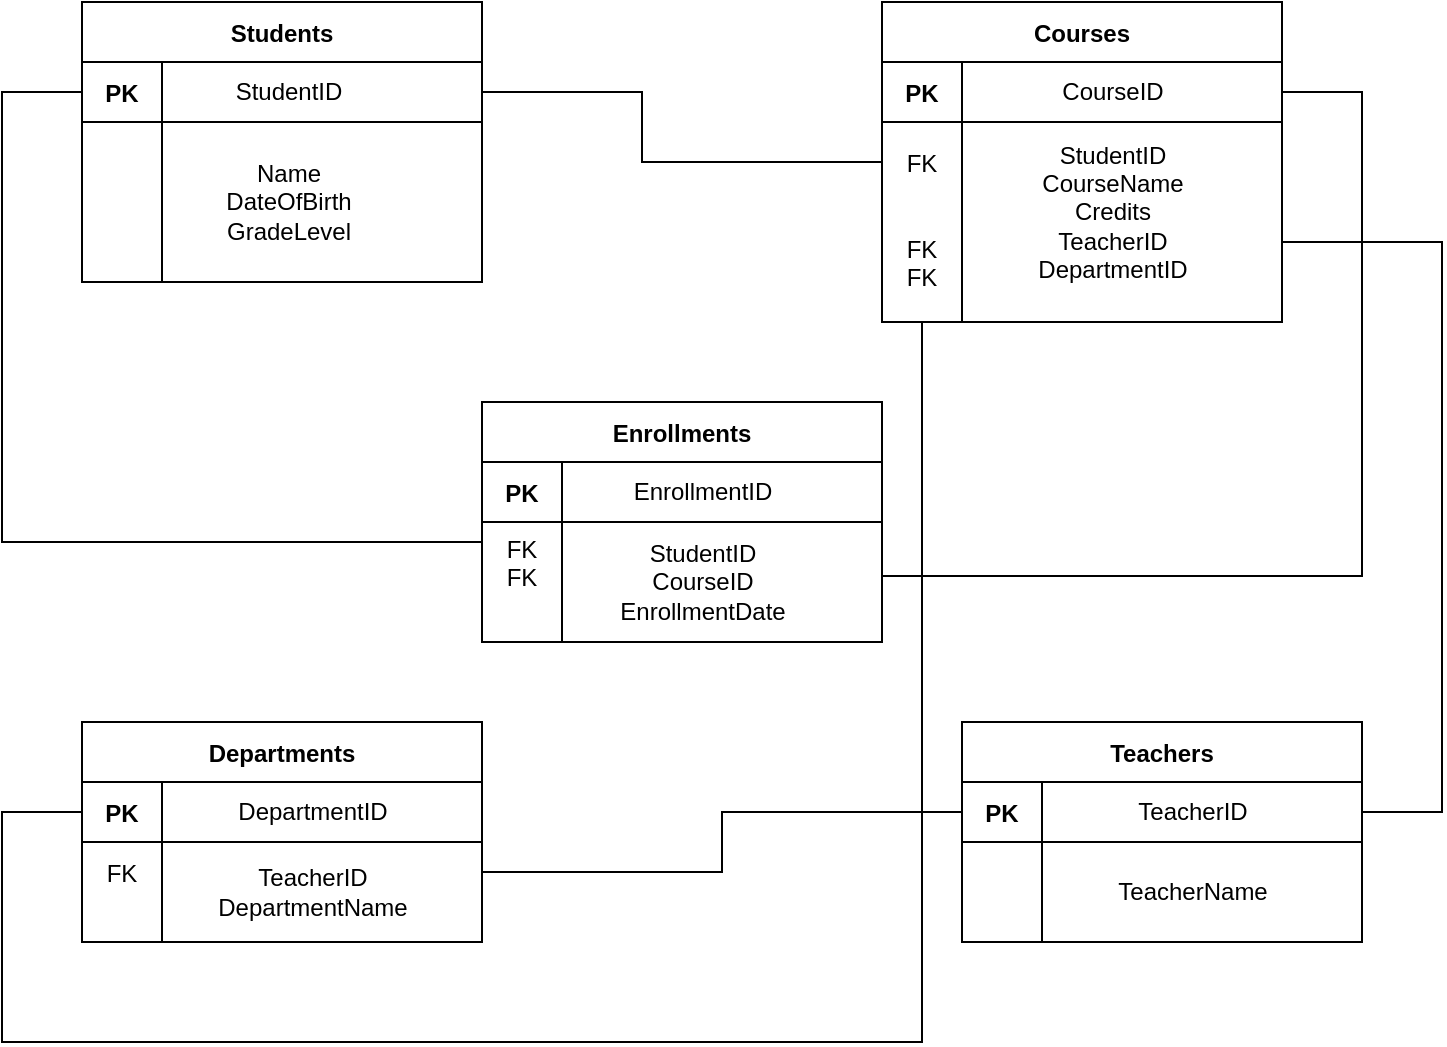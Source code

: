 <mxfile version="22.1.4" type="device">
  <diagram id="R2lEEEUBdFMjLlhIrx00" name="Page-1">
    <mxGraphModel dx="1120" dy="460" grid="1" gridSize="10" guides="1" tooltips="1" connect="1" arrows="1" fold="1" page="1" pageScale="1" pageWidth="850" pageHeight="1100" math="0" shadow="0" extFonts="Permanent Marker^https://fonts.googleapis.com/css?family=Permanent+Marker">
      <root>
        <mxCell id="0" />
        <mxCell id="1" parent="0" />
        <mxCell id="C-vyLk0tnHw3VtMMgP7b-13" value="Enrollments" style="shape=table;startSize=30;container=1;collapsible=1;childLayout=tableLayout;fixedRows=1;rowLines=0;fontStyle=1;align=center;resizeLast=1;" parent="1" vertex="1">
          <mxGeometry x="320" y="280" width="200" height="120" as="geometry" />
        </mxCell>
        <mxCell id="C-vyLk0tnHw3VtMMgP7b-14" value="" style="shape=partialRectangle;collapsible=0;dropTarget=0;pointerEvents=0;fillColor=none;points=[[0,0.5],[1,0.5]];portConstraint=eastwest;top=0;left=0;right=0;bottom=1;" parent="C-vyLk0tnHw3VtMMgP7b-13" vertex="1">
          <mxGeometry y="30" width="200" height="30" as="geometry" />
        </mxCell>
        <mxCell id="C-vyLk0tnHw3VtMMgP7b-15" value="PK" style="shape=partialRectangle;overflow=hidden;connectable=0;fillColor=none;top=0;left=0;bottom=0;right=0;fontStyle=1;" parent="C-vyLk0tnHw3VtMMgP7b-14" vertex="1">
          <mxGeometry width="40" height="30" as="geometry">
            <mxRectangle width="40" height="30" as="alternateBounds" />
          </mxGeometry>
        </mxCell>
        <mxCell id="C-vyLk0tnHw3VtMMgP7b-16" value="" style="shape=partialRectangle;overflow=hidden;connectable=0;fillColor=none;top=0;left=0;bottom=0;right=0;align=left;spacingLeft=6;fontStyle=5;" parent="C-vyLk0tnHw3VtMMgP7b-14" vertex="1">
          <mxGeometry x="40" width="160" height="30" as="geometry">
            <mxRectangle width="160" height="30" as="alternateBounds" />
          </mxGeometry>
        </mxCell>
        <mxCell id="C-vyLk0tnHw3VtMMgP7b-17" value="" style="shape=partialRectangle;collapsible=0;dropTarget=0;pointerEvents=0;fillColor=none;points=[[0,0.5],[1,0.5]];portConstraint=eastwest;top=0;left=0;right=0;bottom=0;" parent="C-vyLk0tnHw3VtMMgP7b-13" vertex="1">
          <mxGeometry y="60" width="200" height="40" as="geometry" />
        </mxCell>
        <mxCell id="C-vyLk0tnHw3VtMMgP7b-18" value="FK&#xa;FK" style="shape=partialRectangle;overflow=hidden;connectable=0;fillColor=none;top=0;left=0;bottom=0;right=0;" parent="C-vyLk0tnHw3VtMMgP7b-17" vertex="1">
          <mxGeometry width="40" height="40" as="geometry">
            <mxRectangle width="40" height="40" as="alternateBounds" />
          </mxGeometry>
        </mxCell>
        <mxCell id="C-vyLk0tnHw3VtMMgP7b-19" value="" style="shape=partialRectangle;overflow=hidden;connectable=0;fillColor=none;top=0;left=0;bottom=0;right=0;align=left;spacingLeft=6;" parent="C-vyLk0tnHw3VtMMgP7b-17" vertex="1">
          <mxGeometry x="40" width="160" height="40" as="geometry">
            <mxRectangle width="160" height="40" as="alternateBounds" />
          </mxGeometry>
        </mxCell>
        <mxCell id="C-vyLk0tnHw3VtMMgP7b-20" value="" style="shape=partialRectangle;collapsible=0;dropTarget=0;pointerEvents=0;fillColor=none;points=[[0,0.5],[1,0.5]];portConstraint=eastwest;top=0;left=0;right=0;bottom=0;" parent="C-vyLk0tnHw3VtMMgP7b-13" vertex="1">
          <mxGeometry y="100" width="200" height="20" as="geometry" />
        </mxCell>
        <mxCell id="C-vyLk0tnHw3VtMMgP7b-21" value="" style="shape=partialRectangle;overflow=hidden;connectable=0;fillColor=none;top=0;left=0;bottom=0;right=0;" parent="C-vyLk0tnHw3VtMMgP7b-20" vertex="1">
          <mxGeometry width="40" height="20" as="geometry">
            <mxRectangle width="40" height="20" as="alternateBounds" />
          </mxGeometry>
        </mxCell>
        <mxCell id="C-vyLk0tnHw3VtMMgP7b-22" value="" style="shape=partialRectangle;overflow=hidden;connectable=0;fillColor=none;top=0;left=0;bottom=0;right=0;align=left;spacingLeft=6;" parent="C-vyLk0tnHw3VtMMgP7b-20" vertex="1">
          <mxGeometry x="40" width="160" height="20" as="geometry">
            <mxRectangle width="160" height="20" as="alternateBounds" />
          </mxGeometry>
        </mxCell>
        <mxCell id="yS0wrG3msUIi9IdNPZr7-1" value="" style="shape=partialRectangle;overflow=hidden;connectable=0;fillColor=none;top=0;left=0;bottom=0;right=0;" parent="1" vertex="1">
          <mxGeometry x="160" y="230" width="30" height="30" as="geometry">
            <mxRectangle width="30" height="30" as="alternateBounds" />
          </mxGeometry>
        </mxCell>
        <mxCell id="yS0wrG3msUIi9IdNPZr7-28" value="Students" style="shape=table;startSize=30;container=1;collapsible=1;childLayout=tableLayout;fixedRows=1;rowLines=0;fontStyle=1;align=center;resizeLast=1;" parent="1" vertex="1">
          <mxGeometry x="120" y="80" width="200" height="140" as="geometry" />
        </mxCell>
        <mxCell id="yS0wrG3msUIi9IdNPZr7-29" value="" style="shape=partialRectangle;collapsible=0;dropTarget=0;pointerEvents=0;fillColor=none;points=[[0,0.5],[1,0.5]];portConstraint=eastwest;top=0;left=0;right=0;bottom=1;" parent="yS0wrG3msUIi9IdNPZr7-28" vertex="1">
          <mxGeometry y="30" width="200" height="30" as="geometry" />
        </mxCell>
        <mxCell id="yS0wrG3msUIi9IdNPZr7-30" value="PK" style="shape=partialRectangle;overflow=hidden;connectable=0;fillColor=none;top=0;left=0;bottom=0;right=0;fontStyle=1;" parent="yS0wrG3msUIi9IdNPZr7-29" vertex="1">
          <mxGeometry width="40" height="30" as="geometry">
            <mxRectangle width="40" height="30" as="alternateBounds" />
          </mxGeometry>
        </mxCell>
        <mxCell id="yS0wrG3msUIi9IdNPZr7-31" value="" style="shape=partialRectangle;overflow=hidden;connectable=0;fillColor=none;top=0;left=0;bottom=0;right=0;align=left;spacingLeft=6;fontStyle=5;" parent="yS0wrG3msUIi9IdNPZr7-29" vertex="1">
          <mxGeometry x="40" width="160" height="30" as="geometry">
            <mxRectangle width="160" height="30" as="alternateBounds" />
          </mxGeometry>
        </mxCell>
        <mxCell id="yS0wrG3msUIi9IdNPZr7-32" value="" style="shape=partialRectangle;collapsible=0;dropTarget=0;pointerEvents=0;fillColor=none;points=[[0,0.5],[1,0.5]];portConstraint=eastwest;top=0;left=0;right=0;bottom=0;" parent="yS0wrG3msUIi9IdNPZr7-28" vertex="1">
          <mxGeometry y="60" width="200" height="30" as="geometry" />
        </mxCell>
        <mxCell id="yS0wrG3msUIi9IdNPZr7-33" value="" style="shape=partialRectangle;overflow=hidden;connectable=0;fillColor=none;top=0;left=0;bottom=0;right=0;" parent="yS0wrG3msUIi9IdNPZr7-32" vertex="1">
          <mxGeometry width="40" height="30" as="geometry">
            <mxRectangle width="40" height="30" as="alternateBounds" />
          </mxGeometry>
        </mxCell>
        <mxCell id="yS0wrG3msUIi9IdNPZr7-34" value="" style="shape=partialRectangle;overflow=hidden;connectable=0;fillColor=none;top=0;left=0;bottom=0;right=0;align=left;spacingLeft=6;" parent="yS0wrG3msUIi9IdNPZr7-32" vertex="1">
          <mxGeometry x="40" width="160" height="30" as="geometry">
            <mxRectangle width="160" height="30" as="alternateBounds" />
          </mxGeometry>
        </mxCell>
        <mxCell id="yS0wrG3msUIi9IdNPZr7-35" value="" style="shape=partialRectangle;collapsible=0;dropTarget=0;pointerEvents=0;fillColor=none;points=[[0,0.5],[1,0.5]];portConstraint=eastwest;top=0;left=0;right=0;bottom=0;" parent="yS0wrG3msUIi9IdNPZr7-28" vertex="1">
          <mxGeometry y="90" width="200" height="50" as="geometry" />
        </mxCell>
        <mxCell id="yS0wrG3msUIi9IdNPZr7-36" value="" style="shape=partialRectangle;overflow=hidden;connectable=0;fillColor=none;top=0;left=0;bottom=0;right=0;" parent="yS0wrG3msUIi9IdNPZr7-35" vertex="1">
          <mxGeometry width="40" height="50" as="geometry">
            <mxRectangle width="40" height="50" as="alternateBounds" />
          </mxGeometry>
        </mxCell>
        <mxCell id="yS0wrG3msUIi9IdNPZr7-37" value="" style="shape=partialRectangle;overflow=hidden;connectable=0;fillColor=none;top=0;left=0;bottom=0;right=0;align=left;spacingLeft=6;" parent="yS0wrG3msUIi9IdNPZr7-35" vertex="1">
          <mxGeometry x="40" width="160" height="50" as="geometry">
            <mxRectangle width="160" height="50" as="alternateBounds" />
          </mxGeometry>
        </mxCell>
        <mxCell id="yS0wrG3msUIi9IdNPZr7-26" value="Name&lt;br&gt;DateOfBirth&lt;br&gt;GradeLevel&lt;br&gt;" style="text;html=1;align=center;verticalAlign=middle;resizable=0;points=[];autosize=1;strokeColor=none;fillColor=none;" parent="1" vertex="1">
          <mxGeometry x="177.5" y="150" width="90" height="60" as="geometry" />
        </mxCell>
        <mxCell id="yS0wrG3msUIi9IdNPZr7-38" value="StudentID&lt;br&gt;CourseName&lt;br style=&quot;border-color: var(--border-color);&quot;&gt;Credits&lt;br&gt;TeacherID&lt;br&gt;DepartmentID" style="text;html=1;align=center;verticalAlign=middle;resizable=0;points=[];autosize=1;strokeColor=none;fillColor=none;" parent="1" vertex="1">
          <mxGeometry x="585" y="140" width="100" height="90" as="geometry" />
        </mxCell>
        <mxCell id="C-vyLk0tnHw3VtMMgP7b-2" value="Courses" style="shape=table;startSize=30;container=1;collapsible=1;childLayout=tableLayout;fixedRows=1;rowLines=0;fontStyle=1;align=center;resizeLast=1;" parent="1" vertex="1">
          <mxGeometry x="520" y="80" width="200" height="160" as="geometry" />
        </mxCell>
        <mxCell id="C-vyLk0tnHw3VtMMgP7b-3" value="" style="shape=partialRectangle;collapsible=0;dropTarget=0;pointerEvents=0;fillColor=none;points=[[0,0.5],[1,0.5]];portConstraint=eastwest;top=0;left=0;right=0;bottom=1;" parent="C-vyLk0tnHw3VtMMgP7b-2" vertex="1">
          <mxGeometry y="30" width="200" height="30" as="geometry" />
        </mxCell>
        <mxCell id="C-vyLk0tnHw3VtMMgP7b-4" value="PK" style="shape=partialRectangle;overflow=hidden;connectable=0;fillColor=none;top=0;left=0;bottom=0;right=0;fontStyle=1;" parent="C-vyLk0tnHw3VtMMgP7b-3" vertex="1">
          <mxGeometry width="40" height="30" as="geometry">
            <mxRectangle width="40" height="30" as="alternateBounds" />
          </mxGeometry>
        </mxCell>
        <mxCell id="C-vyLk0tnHw3VtMMgP7b-5" value="" style="shape=partialRectangle;overflow=hidden;connectable=0;fillColor=none;top=0;left=0;bottom=0;right=0;align=left;spacingLeft=6;fontStyle=5;" parent="C-vyLk0tnHw3VtMMgP7b-3" vertex="1">
          <mxGeometry x="40" width="160" height="30" as="geometry">
            <mxRectangle width="160" height="30" as="alternateBounds" />
          </mxGeometry>
        </mxCell>
        <mxCell id="C-vyLk0tnHw3VtMMgP7b-6" value="" style="shape=partialRectangle;collapsible=0;dropTarget=0;pointerEvents=0;fillColor=none;points=[[0,0.5],[1,0.5]];portConstraint=eastwest;top=0;left=0;right=0;bottom=0;" parent="C-vyLk0tnHw3VtMMgP7b-2" vertex="1">
          <mxGeometry y="60" width="200" height="40" as="geometry" />
        </mxCell>
        <mxCell id="C-vyLk0tnHw3VtMMgP7b-7" value="FK" style="shape=partialRectangle;overflow=hidden;connectable=0;fillColor=none;top=0;left=0;bottom=0;right=0;" parent="C-vyLk0tnHw3VtMMgP7b-6" vertex="1">
          <mxGeometry width="40" height="40" as="geometry">
            <mxRectangle width="40" height="40" as="alternateBounds" />
          </mxGeometry>
        </mxCell>
        <mxCell id="C-vyLk0tnHw3VtMMgP7b-8" value="" style="shape=partialRectangle;overflow=hidden;connectable=0;fillColor=none;top=0;left=0;bottom=0;right=0;align=left;spacingLeft=6;" parent="C-vyLk0tnHw3VtMMgP7b-6" vertex="1">
          <mxGeometry x="40" width="160" height="40" as="geometry">
            <mxRectangle width="160" height="40" as="alternateBounds" />
          </mxGeometry>
        </mxCell>
        <mxCell id="C-vyLk0tnHw3VtMMgP7b-9" value="" style="shape=partialRectangle;collapsible=0;dropTarget=0;pointerEvents=0;fillColor=none;points=[[0,0.5],[1,0.5]];portConstraint=eastwest;top=0;left=0;right=0;bottom=0;" parent="C-vyLk0tnHw3VtMMgP7b-2" vertex="1">
          <mxGeometry y="100" width="200" height="60" as="geometry" />
        </mxCell>
        <mxCell id="C-vyLk0tnHw3VtMMgP7b-10" value="FK&#xa;FK" style="shape=partialRectangle;overflow=hidden;connectable=0;fillColor=none;top=0;left=0;bottom=0;right=0;" parent="C-vyLk0tnHw3VtMMgP7b-9" vertex="1">
          <mxGeometry width="40" height="60" as="geometry">
            <mxRectangle width="40" height="60" as="alternateBounds" />
          </mxGeometry>
        </mxCell>
        <mxCell id="C-vyLk0tnHw3VtMMgP7b-11" value="" style="shape=partialRectangle;overflow=hidden;connectable=0;fillColor=none;top=0;left=0;bottom=0;right=0;align=left;spacingLeft=6;" parent="C-vyLk0tnHw3VtMMgP7b-9" vertex="1">
          <mxGeometry x="40" width="160" height="60" as="geometry">
            <mxRectangle width="160" height="60" as="alternateBounds" />
          </mxGeometry>
        </mxCell>
        <mxCell id="yS0wrG3msUIi9IdNPZr7-39" value="EnrollmentID" style="text;html=1;align=center;verticalAlign=middle;resizable=0;points=[];autosize=1;strokeColor=none;fillColor=none;" parent="1" vertex="1">
          <mxGeometry x="385" y="310" width="90" height="30" as="geometry" />
        </mxCell>
        <mxCell id="yS0wrG3msUIi9IdNPZr7-53" value="CourseID" style="text;html=1;align=center;verticalAlign=middle;resizable=0;points=[];autosize=1;strokeColor=none;fillColor=none;" parent="1" vertex="1">
          <mxGeometry x="600" y="110" width="70" height="30" as="geometry" />
        </mxCell>
        <mxCell id="yS0wrG3msUIi9IdNPZr7-54" value="StudentID&lt;br&gt;CourseID&lt;br&gt;EnrollmentDate" style="text;html=1;align=center;verticalAlign=middle;resizable=0;points=[];autosize=1;strokeColor=none;fillColor=none;" parent="1" vertex="1">
          <mxGeometry x="375" y="340" width="110" height="60" as="geometry" />
        </mxCell>
        <mxCell id="yS0wrG3msUIi9IdNPZr7-55" value="StudentID" style="text;html=1;align=center;verticalAlign=middle;resizable=0;points=[];autosize=1;strokeColor=none;fillColor=none;" parent="1" vertex="1">
          <mxGeometry x="182.5" y="110" width="80" height="30" as="geometry" />
        </mxCell>
        <mxCell id="yS0wrG3msUIi9IdNPZr7-62" value="" style="endArrow=none;html=1;rounded=0;exitX=1;exitY=0.5;exitDx=0;exitDy=0;entryX=1;entryY=0.675;entryDx=0;entryDy=0;entryPerimeter=0;" parent="1" source="C-vyLk0tnHw3VtMMgP7b-3" target="C-vyLk0tnHw3VtMMgP7b-17" edge="1">
          <mxGeometry relative="1" as="geometry">
            <mxPoint x="500" y="180" as="sourcePoint" />
            <mxPoint x="660" y="180" as="targetPoint" />
            <Array as="points">
              <mxPoint x="760" y="125" />
              <mxPoint x="760" y="367" />
              <mxPoint x="640" y="367" />
            </Array>
          </mxGeometry>
        </mxCell>
        <mxCell id="yS0wrG3msUIi9IdNPZr7-63" value="" style="endArrow=none;html=1;rounded=0;exitX=0;exitY=0.5;exitDx=0;exitDy=0;entryX=0;entryY=0.25;entryDx=0;entryDy=0;entryPerimeter=0;" parent="1" source="yS0wrG3msUIi9IdNPZr7-29" target="C-vyLk0tnHw3VtMMgP7b-17" edge="1">
          <mxGeometry relative="1" as="geometry">
            <mxPoint x="500" y="180" as="sourcePoint" />
            <mxPoint x="660" y="180" as="targetPoint" />
            <Array as="points">
              <mxPoint x="80" y="125" />
              <mxPoint x="80" y="350" />
            </Array>
          </mxGeometry>
        </mxCell>
        <mxCell id="yS0wrG3msUIi9IdNPZr7-64" value="Teachers" style="shape=table;startSize=30;container=1;collapsible=1;childLayout=tableLayout;fixedRows=1;rowLines=0;fontStyle=1;align=center;resizeLast=1;" parent="1" vertex="1">
          <mxGeometry x="560" y="440" width="200" height="110" as="geometry" />
        </mxCell>
        <mxCell id="yS0wrG3msUIi9IdNPZr7-65" value="" style="shape=partialRectangle;collapsible=0;dropTarget=0;pointerEvents=0;fillColor=none;points=[[0,0.5],[1,0.5]];portConstraint=eastwest;top=0;left=0;right=0;bottom=1;" parent="yS0wrG3msUIi9IdNPZr7-64" vertex="1">
          <mxGeometry y="30" width="200" height="30" as="geometry" />
        </mxCell>
        <mxCell id="yS0wrG3msUIi9IdNPZr7-66" value="PK" style="shape=partialRectangle;overflow=hidden;connectable=0;fillColor=none;top=0;left=0;bottom=0;right=0;fontStyle=1;" parent="yS0wrG3msUIi9IdNPZr7-65" vertex="1">
          <mxGeometry width="40" height="30" as="geometry">
            <mxRectangle width="40" height="30" as="alternateBounds" />
          </mxGeometry>
        </mxCell>
        <mxCell id="yS0wrG3msUIi9IdNPZr7-67" value="" style="shape=partialRectangle;overflow=hidden;connectable=0;fillColor=none;top=0;left=0;bottom=0;right=0;align=left;spacingLeft=6;fontStyle=5;" parent="yS0wrG3msUIi9IdNPZr7-65" vertex="1">
          <mxGeometry x="40" width="160" height="30" as="geometry">
            <mxRectangle width="160" height="30" as="alternateBounds" />
          </mxGeometry>
        </mxCell>
        <mxCell id="yS0wrG3msUIi9IdNPZr7-68" value="" style="shape=partialRectangle;collapsible=0;dropTarget=0;pointerEvents=0;fillColor=none;points=[[0,0.5],[1,0.5]];portConstraint=eastwest;top=0;left=0;right=0;bottom=0;" parent="yS0wrG3msUIi9IdNPZr7-64" vertex="1">
          <mxGeometry y="60" width="200" height="30" as="geometry" />
        </mxCell>
        <mxCell id="yS0wrG3msUIi9IdNPZr7-69" value="" style="shape=partialRectangle;overflow=hidden;connectable=0;fillColor=none;top=0;left=0;bottom=0;right=0;" parent="yS0wrG3msUIi9IdNPZr7-68" vertex="1">
          <mxGeometry width="40" height="30" as="geometry">
            <mxRectangle width="40" height="30" as="alternateBounds" />
          </mxGeometry>
        </mxCell>
        <mxCell id="yS0wrG3msUIi9IdNPZr7-70" value="" style="shape=partialRectangle;overflow=hidden;connectable=0;fillColor=none;top=0;left=0;bottom=0;right=0;align=left;spacingLeft=6;" parent="yS0wrG3msUIi9IdNPZr7-68" vertex="1">
          <mxGeometry x="40" width="160" height="30" as="geometry">
            <mxRectangle width="160" height="30" as="alternateBounds" />
          </mxGeometry>
        </mxCell>
        <mxCell id="yS0wrG3msUIi9IdNPZr7-71" value="" style="shape=partialRectangle;collapsible=0;dropTarget=0;pointerEvents=0;fillColor=none;points=[[0,0.5],[1,0.5]];portConstraint=eastwest;top=0;left=0;right=0;bottom=0;" parent="yS0wrG3msUIi9IdNPZr7-64" vertex="1">
          <mxGeometry y="90" width="200" height="20" as="geometry" />
        </mxCell>
        <mxCell id="yS0wrG3msUIi9IdNPZr7-72" value="" style="shape=partialRectangle;overflow=hidden;connectable=0;fillColor=none;top=0;left=0;bottom=0;right=0;" parent="yS0wrG3msUIi9IdNPZr7-71" vertex="1">
          <mxGeometry width="40" height="20" as="geometry">
            <mxRectangle width="40" height="20" as="alternateBounds" />
          </mxGeometry>
        </mxCell>
        <mxCell id="yS0wrG3msUIi9IdNPZr7-73" value="" style="shape=partialRectangle;overflow=hidden;connectable=0;fillColor=none;top=0;left=0;bottom=0;right=0;align=left;spacingLeft=6;" parent="yS0wrG3msUIi9IdNPZr7-71" vertex="1">
          <mxGeometry x="40" width="160" height="20" as="geometry">
            <mxRectangle width="160" height="20" as="alternateBounds" />
          </mxGeometry>
        </mxCell>
        <mxCell id="yS0wrG3msUIi9IdNPZr7-74" value="Departments" style="shape=table;startSize=30;container=1;collapsible=1;childLayout=tableLayout;fixedRows=1;rowLines=0;fontStyle=1;align=center;resizeLast=1;" parent="1" vertex="1">
          <mxGeometry x="120" y="440" width="200" height="110" as="geometry" />
        </mxCell>
        <mxCell id="yS0wrG3msUIi9IdNPZr7-75" value="" style="shape=partialRectangle;collapsible=0;dropTarget=0;pointerEvents=0;fillColor=none;points=[[0,0.5],[1,0.5]];portConstraint=eastwest;top=0;left=0;right=0;bottom=1;" parent="yS0wrG3msUIi9IdNPZr7-74" vertex="1">
          <mxGeometry y="30" width="200" height="30" as="geometry" />
        </mxCell>
        <mxCell id="yS0wrG3msUIi9IdNPZr7-76" value="PK" style="shape=partialRectangle;overflow=hidden;connectable=0;fillColor=none;top=0;left=0;bottom=0;right=0;fontStyle=1;" parent="yS0wrG3msUIi9IdNPZr7-75" vertex="1">
          <mxGeometry width="40" height="30" as="geometry">
            <mxRectangle width="40" height="30" as="alternateBounds" />
          </mxGeometry>
        </mxCell>
        <mxCell id="yS0wrG3msUIi9IdNPZr7-77" value="" style="shape=partialRectangle;overflow=hidden;connectable=0;fillColor=none;top=0;left=0;bottom=0;right=0;align=left;spacingLeft=6;fontStyle=5;" parent="yS0wrG3msUIi9IdNPZr7-75" vertex="1">
          <mxGeometry x="40" width="160" height="30" as="geometry">
            <mxRectangle width="160" height="30" as="alternateBounds" />
          </mxGeometry>
        </mxCell>
        <mxCell id="yS0wrG3msUIi9IdNPZr7-78" value="" style="shape=partialRectangle;collapsible=0;dropTarget=0;pointerEvents=0;fillColor=none;points=[[0,0.5],[1,0.5]];portConstraint=eastwest;top=0;left=0;right=0;bottom=0;" parent="yS0wrG3msUIi9IdNPZr7-74" vertex="1">
          <mxGeometry y="60" width="200" height="30" as="geometry" />
        </mxCell>
        <mxCell id="yS0wrG3msUIi9IdNPZr7-79" value="FK" style="shape=partialRectangle;overflow=hidden;connectable=0;fillColor=none;top=0;left=0;bottom=0;right=0;" parent="yS0wrG3msUIi9IdNPZr7-78" vertex="1">
          <mxGeometry width="40" height="30" as="geometry">
            <mxRectangle width="40" height="30" as="alternateBounds" />
          </mxGeometry>
        </mxCell>
        <mxCell id="yS0wrG3msUIi9IdNPZr7-80" value="" style="shape=partialRectangle;overflow=hidden;connectable=0;fillColor=none;top=0;left=0;bottom=0;right=0;align=left;spacingLeft=6;" parent="yS0wrG3msUIi9IdNPZr7-78" vertex="1">
          <mxGeometry x="40" width="160" height="30" as="geometry">
            <mxRectangle width="160" height="30" as="alternateBounds" />
          </mxGeometry>
        </mxCell>
        <mxCell id="yS0wrG3msUIi9IdNPZr7-81" value="" style="shape=partialRectangle;collapsible=0;dropTarget=0;pointerEvents=0;fillColor=none;points=[[0,0.5],[1,0.5]];portConstraint=eastwest;top=0;left=0;right=0;bottom=0;" parent="yS0wrG3msUIi9IdNPZr7-74" vertex="1">
          <mxGeometry y="90" width="200" height="20" as="geometry" />
        </mxCell>
        <mxCell id="yS0wrG3msUIi9IdNPZr7-82" value="" style="shape=partialRectangle;overflow=hidden;connectable=0;fillColor=none;top=0;left=0;bottom=0;right=0;" parent="yS0wrG3msUIi9IdNPZr7-81" vertex="1">
          <mxGeometry width="40" height="20" as="geometry">
            <mxRectangle width="40" height="20" as="alternateBounds" />
          </mxGeometry>
        </mxCell>
        <mxCell id="yS0wrG3msUIi9IdNPZr7-83" value="" style="shape=partialRectangle;overflow=hidden;connectable=0;fillColor=none;top=0;left=0;bottom=0;right=0;align=left;spacingLeft=6;" parent="yS0wrG3msUIi9IdNPZr7-81" vertex="1">
          <mxGeometry x="40" width="160" height="20" as="geometry">
            <mxRectangle width="160" height="20" as="alternateBounds" />
          </mxGeometry>
        </mxCell>
        <mxCell id="yS0wrG3msUIi9IdNPZr7-85" value="TeacherID" style="text;html=1;align=center;verticalAlign=middle;resizable=0;points=[];autosize=1;strokeColor=none;fillColor=none;" parent="1" vertex="1">
          <mxGeometry x="635" y="470" width="80" height="30" as="geometry" />
        </mxCell>
        <mxCell id="yS0wrG3msUIi9IdNPZr7-86" value="DepartmentID" style="text;html=1;align=center;verticalAlign=middle;resizable=0;points=[];autosize=1;strokeColor=none;fillColor=none;" parent="1" vertex="1">
          <mxGeometry x="185" y="470" width="100" height="30" as="geometry" />
        </mxCell>
        <mxCell id="yS0wrG3msUIi9IdNPZr7-87" value="TeacherName" style="text;html=1;align=center;verticalAlign=middle;resizable=0;points=[];autosize=1;strokeColor=none;fillColor=none;" parent="1" vertex="1">
          <mxGeometry x="625" y="510" width="100" height="30" as="geometry" />
        </mxCell>
        <mxCell id="yS0wrG3msUIi9IdNPZr7-88" value="TeacherID&lt;br&gt;DepartmentName" style="text;html=1;align=center;verticalAlign=middle;resizable=0;points=[];autosize=1;strokeColor=none;fillColor=none;" parent="1" vertex="1">
          <mxGeometry x="175" y="505" width="120" height="40" as="geometry" />
        </mxCell>
        <mxCell id="yS0wrG3msUIi9IdNPZr7-89" value="" style="endArrow=none;html=1;rounded=0;entryX=1;entryY=0.5;entryDx=0;entryDy=0;" parent="1" target="yS0wrG3msUIi9IdNPZr7-65" edge="1">
          <mxGeometry relative="1" as="geometry">
            <mxPoint x="720" y="200" as="sourcePoint" />
            <mxPoint x="800" y="450" as="targetPoint" />
            <Array as="points">
              <mxPoint x="800" y="200" />
              <mxPoint x="800" y="210" />
              <mxPoint x="800" y="260" />
              <mxPoint x="800" y="485" />
            </Array>
          </mxGeometry>
        </mxCell>
        <mxCell id="yS0wrG3msUIi9IdNPZr7-90" value="" style="endArrow=none;html=1;rounded=0;exitX=1;exitY=0.5;exitDx=0;exitDy=0;entryX=0;entryY=0.5;entryDx=0;entryDy=0;" parent="1" source="yS0wrG3msUIi9IdNPZr7-78" target="yS0wrG3msUIi9IdNPZr7-65" edge="1">
          <mxGeometry relative="1" as="geometry">
            <mxPoint x="460" y="340" as="sourcePoint" />
            <mxPoint x="620" y="340" as="targetPoint" />
            <Array as="points">
              <mxPoint x="440" y="515" />
              <mxPoint x="440" y="485" />
            </Array>
          </mxGeometry>
        </mxCell>
        <mxCell id="SXAnfKyvwVbttBnSxJ_P-2" value="" style="endArrow=none;html=1;rounded=0;" edge="1" parent="1">
          <mxGeometry relative="1" as="geometry">
            <mxPoint x="340" y="340" as="sourcePoint" />
            <mxPoint x="500" y="340" as="targetPoint" />
          </mxGeometry>
        </mxCell>
        <mxCell id="SXAnfKyvwVbttBnSxJ_P-3" value="" style="endArrow=none;html=1;rounded=0;entryX=0;entryY=0.5;entryDx=0;entryDy=0;exitX=0.1;exitY=1;exitDx=0;exitDy=0;exitPerimeter=0;" edge="1" parent="1" source="C-vyLk0tnHw3VtMMgP7b-9" target="yS0wrG3msUIi9IdNPZr7-75">
          <mxGeometry relative="1" as="geometry">
            <mxPoint x="540" y="600" as="sourcePoint" />
            <mxPoint x="280" y="290" as="targetPoint" />
            <Array as="points">
              <mxPoint x="540" y="600" />
              <mxPoint x="80" y="600" />
              <mxPoint x="80" y="485" />
            </Array>
          </mxGeometry>
        </mxCell>
        <mxCell id="SXAnfKyvwVbttBnSxJ_P-4" value="" style="endArrow=none;html=1;rounded=0;exitX=1;exitY=0.5;exitDx=0;exitDy=0;entryX=0;entryY=0.5;entryDx=0;entryDy=0;" edge="1" parent="1" source="yS0wrG3msUIi9IdNPZr7-29" target="C-vyLk0tnHw3VtMMgP7b-6">
          <mxGeometry relative="1" as="geometry">
            <mxPoint x="340" y="240" as="sourcePoint" />
            <mxPoint x="500" y="240" as="targetPoint" />
            <Array as="points">
              <mxPoint x="400" y="125" />
              <mxPoint x="400" y="160" />
            </Array>
          </mxGeometry>
        </mxCell>
      </root>
    </mxGraphModel>
  </diagram>
</mxfile>
